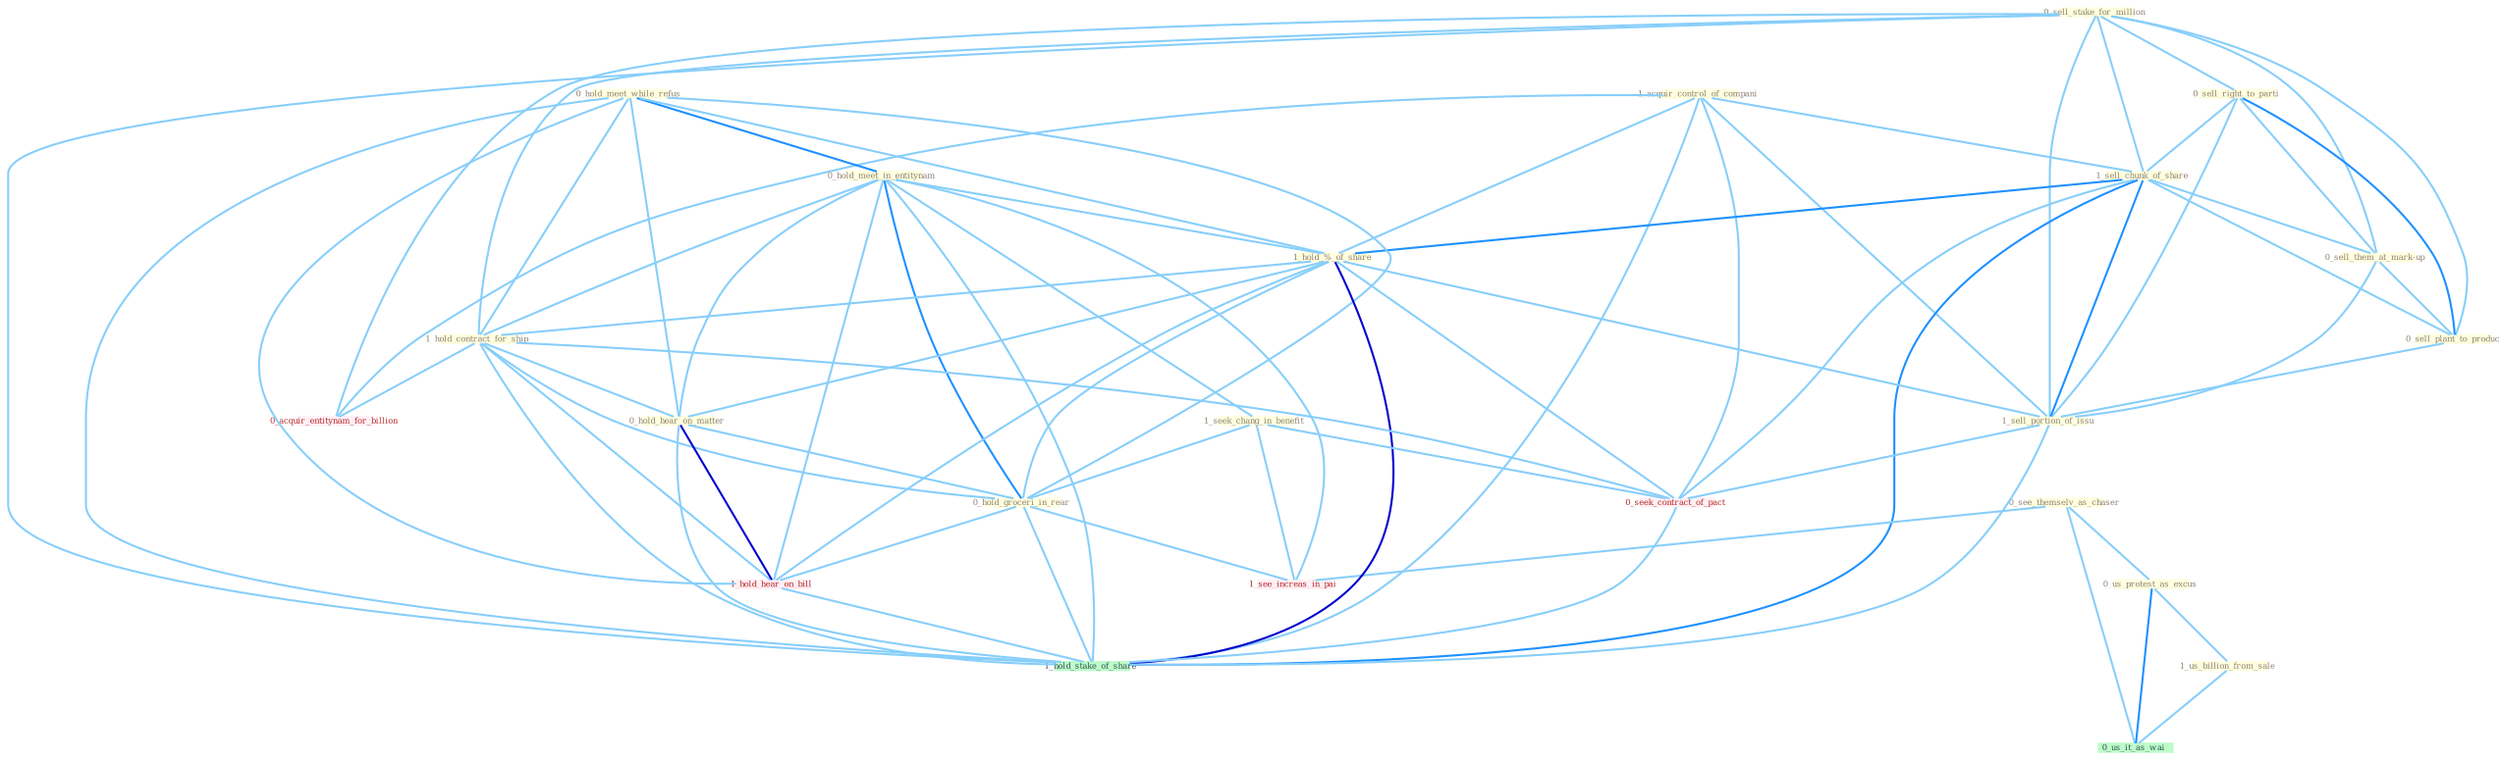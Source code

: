 Graph G{ 
    node
    [shape=polygon,style=filled,width=.5,height=.06,color="#BDFCC9",fixedsize=true,fontsize=4,
    fontcolor="#2f4f4f"];
    {node
    [color="#ffffe0", fontcolor="#8b7d6b"] "1_acquir_control_of_compani " "0_sell_stake_for_million " "0_sell_right_to_parti " "1_sell_chunk_of_share " "0_sell_them_at_mark-up " "0_hold_meet_while_refus " "0_see_themselv_as_chaser " "0_sell_plant_to_produc " "0_hold_meet_in_entitynam " "1_hold_%_of_share " "1_hold_contract_for_ship " "0_us_protest_as_excus " "1_us_billion_from_sale " "0_hold_hear_on_matter " "1_seek_chang_in_benefit " "1_sell_portion_of_issu " "0_hold_groceri_in_rear "}
{node [color="#fff0f5", fontcolor="#b22222"] "0_seek_contract_of_pact " "0_acquir_entitynam_for_billion " "1_see_increas_in_pai " "1_hold_hear_on_bill "}
edge [color="#B0E2FF"];

	"1_acquir_control_of_compani " -- "1_sell_chunk_of_share " [w="1", color="#87cefa" ];
	"1_acquir_control_of_compani " -- "1_hold_%_of_share " [w="1", color="#87cefa" ];
	"1_acquir_control_of_compani " -- "1_sell_portion_of_issu " [w="1", color="#87cefa" ];
	"1_acquir_control_of_compani " -- "0_seek_contract_of_pact " [w="1", color="#87cefa" ];
	"1_acquir_control_of_compani " -- "0_acquir_entitynam_for_billion " [w="1", color="#87cefa" ];
	"1_acquir_control_of_compani " -- "1_hold_stake_of_share " [w="1", color="#87cefa" ];
	"0_sell_stake_for_million " -- "0_sell_right_to_parti " [w="1", color="#87cefa" ];
	"0_sell_stake_for_million " -- "1_sell_chunk_of_share " [w="1", color="#87cefa" ];
	"0_sell_stake_for_million " -- "0_sell_them_at_mark-up " [w="1", color="#87cefa" ];
	"0_sell_stake_for_million " -- "0_sell_plant_to_produc " [w="1", color="#87cefa" ];
	"0_sell_stake_for_million " -- "1_hold_contract_for_ship " [w="1", color="#87cefa" ];
	"0_sell_stake_for_million " -- "1_sell_portion_of_issu " [w="1", color="#87cefa" ];
	"0_sell_stake_for_million " -- "0_acquir_entitynam_for_billion " [w="1", color="#87cefa" ];
	"0_sell_stake_for_million " -- "1_hold_stake_of_share " [w="1", color="#87cefa" ];
	"0_sell_right_to_parti " -- "1_sell_chunk_of_share " [w="1", color="#87cefa" ];
	"0_sell_right_to_parti " -- "0_sell_them_at_mark-up " [w="1", color="#87cefa" ];
	"0_sell_right_to_parti " -- "0_sell_plant_to_produc " [w="2", color="#1e90ff" , len=0.8];
	"0_sell_right_to_parti " -- "1_sell_portion_of_issu " [w="1", color="#87cefa" ];
	"1_sell_chunk_of_share " -- "0_sell_them_at_mark-up " [w="1", color="#87cefa" ];
	"1_sell_chunk_of_share " -- "0_sell_plant_to_produc " [w="1", color="#87cefa" ];
	"1_sell_chunk_of_share " -- "1_hold_%_of_share " [w="2", color="#1e90ff" , len=0.8];
	"1_sell_chunk_of_share " -- "1_sell_portion_of_issu " [w="2", color="#1e90ff" , len=0.8];
	"1_sell_chunk_of_share " -- "0_seek_contract_of_pact " [w="1", color="#87cefa" ];
	"1_sell_chunk_of_share " -- "1_hold_stake_of_share " [w="2", color="#1e90ff" , len=0.8];
	"0_sell_them_at_mark-up " -- "0_sell_plant_to_produc " [w="1", color="#87cefa" ];
	"0_sell_them_at_mark-up " -- "1_sell_portion_of_issu " [w="1", color="#87cefa" ];
	"0_hold_meet_while_refus " -- "0_hold_meet_in_entitynam " [w="2", color="#1e90ff" , len=0.8];
	"0_hold_meet_while_refus " -- "1_hold_%_of_share " [w="1", color="#87cefa" ];
	"0_hold_meet_while_refus " -- "1_hold_contract_for_ship " [w="1", color="#87cefa" ];
	"0_hold_meet_while_refus " -- "0_hold_hear_on_matter " [w="1", color="#87cefa" ];
	"0_hold_meet_while_refus " -- "0_hold_groceri_in_rear " [w="1", color="#87cefa" ];
	"0_hold_meet_while_refus " -- "1_hold_hear_on_bill " [w="1", color="#87cefa" ];
	"0_hold_meet_while_refus " -- "1_hold_stake_of_share " [w="1", color="#87cefa" ];
	"0_see_themselv_as_chaser " -- "0_us_protest_as_excus " [w="1", color="#87cefa" ];
	"0_see_themselv_as_chaser " -- "0_us_it_as_wai " [w="1", color="#87cefa" ];
	"0_see_themselv_as_chaser " -- "1_see_increas_in_pai " [w="1", color="#87cefa" ];
	"0_sell_plant_to_produc " -- "1_sell_portion_of_issu " [w="1", color="#87cefa" ];
	"0_hold_meet_in_entitynam " -- "1_hold_%_of_share " [w="1", color="#87cefa" ];
	"0_hold_meet_in_entitynam " -- "1_hold_contract_for_ship " [w="1", color="#87cefa" ];
	"0_hold_meet_in_entitynam " -- "0_hold_hear_on_matter " [w="1", color="#87cefa" ];
	"0_hold_meet_in_entitynam " -- "1_seek_chang_in_benefit " [w="1", color="#87cefa" ];
	"0_hold_meet_in_entitynam " -- "0_hold_groceri_in_rear " [w="2", color="#1e90ff" , len=0.8];
	"0_hold_meet_in_entitynam " -- "1_see_increas_in_pai " [w="1", color="#87cefa" ];
	"0_hold_meet_in_entitynam " -- "1_hold_hear_on_bill " [w="1", color="#87cefa" ];
	"0_hold_meet_in_entitynam " -- "1_hold_stake_of_share " [w="1", color="#87cefa" ];
	"1_hold_%_of_share " -- "1_hold_contract_for_ship " [w="1", color="#87cefa" ];
	"1_hold_%_of_share " -- "0_hold_hear_on_matter " [w="1", color="#87cefa" ];
	"1_hold_%_of_share " -- "1_sell_portion_of_issu " [w="1", color="#87cefa" ];
	"1_hold_%_of_share " -- "0_hold_groceri_in_rear " [w="1", color="#87cefa" ];
	"1_hold_%_of_share " -- "0_seek_contract_of_pact " [w="1", color="#87cefa" ];
	"1_hold_%_of_share " -- "1_hold_hear_on_bill " [w="1", color="#87cefa" ];
	"1_hold_%_of_share " -- "1_hold_stake_of_share " [w="3", color="#0000cd" , len=0.6];
	"1_hold_contract_for_ship " -- "0_hold_hear_on_matter " [w="1", color="#87cefa" ];
	"1_hold_contract_for_ship " -- "0_hold_groceri_in_rear " [w="1", color="#87cefa" ];
	"1_hold_contract_for_ship " -- "0_seek_contract_of_pact " [w="1", color="#87cefa" ];
	"1_hold_contract_for_ship " -- "0_acquir_entitynam_for_billion " [w="1", color="#87cefa" ];
	"1_hold_contract_for_ship " -- "1_hold_hear_on_bill " [w="1", color="#87cefa" ];
	"1_hold_contract_for_ship " -- "1_hold_stake_of_share " [w="1", color="#87cefa" ];
	"0_us_protest_as_excus " -- "1_us_billion_from_sale " [w="1", color="#87cefa" ];
	"0_us_protest_as_excus " -- "0_us_it_as_wai " [w="2", color="#1e90ff" , len=0.8];
	"1_us_billion_from_sale " -- "0_us_it_as_wai " [w="1", color="#87cefa" ];
	"0_hold_hear_on_matter " -- "0_hold_groceri_in_rear " [w="1", color="#87cefa" ];
	"0_hold_hear_on_matter " -- "1_hold_hear_on_bill " [w="3", color="#0000cd" , len=0.6];
	"0_hold_hear_on_matter " -- "1_hold_stake_of_share " [w="1", color="#87cefa" ];
	"1_seek_chang_in_benefit " -- "0_hold_groceri_in_rear " [w="1", color="#87cefa" ];
	"1_seek_chang_in_benefit " -- "0_seek_contract_of_pact " [w="1", color="#87cefa" ];
	"1_seek_chang_in_benefit " -- "1_see_increas_in_pai " [w="1", color="#87cefa" ];
	"1_sell_portion_of_issu " -- "0_seek_contract_of_pact " [w="1", color="#87cefa" ];
	"1_sell_portion_of_issu " -- "1_hold_stake_of_share " [w="1", color="#87cefa" ];
	"0_hold_groceri_in_rear " -- "1_see_increas_in_pai " [w="1", color="#87cefa" ];
	"0_hold_groceri_in_rear " -- "1_hold_hear_on_bill " [w="1", color="#87cefa" ];
	"0_hold_groceri_in_rear " -- "1_hold_stake_of_share " [w="1", color="#87cefa" ];
	"0_seek_contract_of_pact " -- "1_hold_stake_of_share " [w="1", color="#87cefa" ];
	"1_hold_hear_on_bill " -- "1_hold_stake_of_share " [w="1", color="#87cefa" ];
}